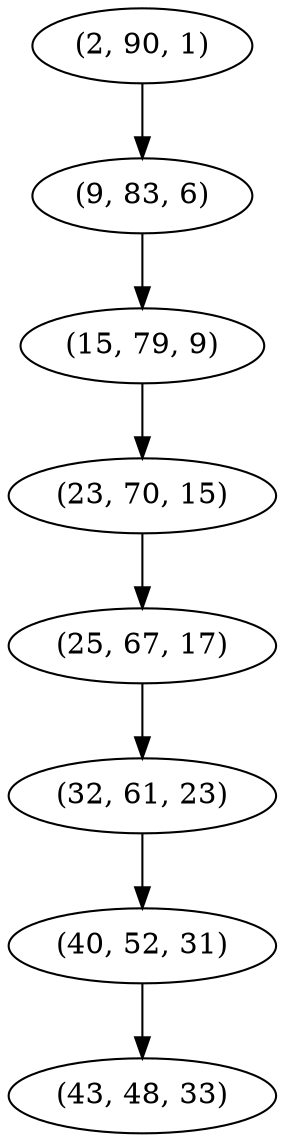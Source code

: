 digraph tree {
    "(2, 90, 1)";
    "(9, 83, 6)";
    "(15, 79, 9)";
    "(23, 70, 15)";
    "(25, 67, 17)";
    "(32, 61, 23)";
    "(40, 52, 31)";
    "(43, 48, 33)";
    "(2, 90, 1)" -> "(9, 83, 6)";
    "(9, 83, 6)" -> "(15, 79, 9)";
    "(15, 79, 9)" -> "(23, 70, 15)";
    "(23, 70, 15)" -> "(25, 67, 17)";
    "(25, 67, 17)" -> "(32, 61, 23)";
    "(32, 61, 23)" -> "(40, 52, 31)";
    "(40, 52, 31)" -> "(43, 48, 33)";
}
